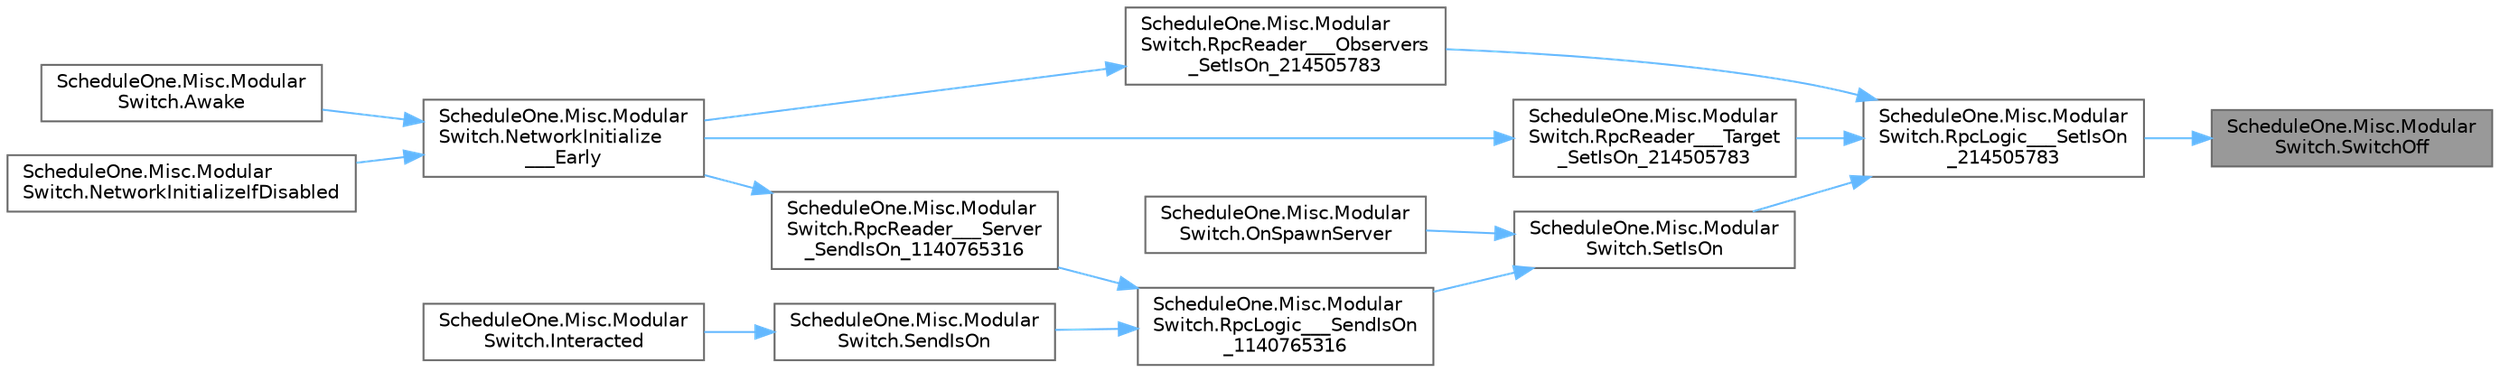 digraph "ScheduleOne.Misc.ModularSwitch.SwitchOff"
{
 // LATEX_PDF_SIZE
  bgcolor="transparent";
  edge [fontname=Helvetica,fontsize=10,labelfontname=Helvetica,labelfontsize=10];
  node [fontname=Helvetica,fontsize=10,shape=box,height=0.2,width=0.4];
  rankdir="RL";
  Node1 [id="Node000001",label="ScheduleOne.Misc.Modular\lSwitch.SwitchOff",height=0.2,width=0.4,color="gray40", fillcolor="grey60", style="filled", fontcolor="black",tooltip=" "];
  Node1 -> Node2 [id="edge1_Node000001_Node000002",dir="back",color="steelblue1",style="solid",tooltip=" "];
  Node2 [id="Node000002",label="ScheduleOne.Misc.Modular\lSwitch.RpcLogic___SetIsOn\l_214505783",height=0.2,width=0.4,color="grey40", fillcolor="white", style="filled",URL="$class_schedule_one_1_1_misc_1_1_modular_switch.html#a59246ff98cb94bdd2d00eb976fddbebf",tooltip=" "];
  Node2 -> Node3 [id="edge2_Node000002_Node000003",dir="back",color="steelblue1",style="solid",tooltip=" "];
  Node3 [id="Node000003",label="ScheduleOne.Misc.Modular\lSwitch.RpcReader___Observers\l_SetIsOn_214505783",height=0.2,width=0.4,color="grey40", fillcolor="white", style="filled",URL="$class_schedule_one_1_1_misc_1_1_modular_switch.html#a5a4415310c9dc226441611ae53022e46",tooltip=" "];
  Node3 -> Node4 [id="edge3_Node000003_Node000004",dir="back",color="steelblue1",style="solid",tooltip=" "];
  Node4 [id="Node000004",label="ScheduleOne.Misc.Modular\lSwitch.NetworkInitialize\l___Early",height=0.2,width=0.4,color="grey40", fillcolor="white", style="filled",URL="$class_schedule_one_1_1_misc_1_1_modular_switch.html#a258dbd375140cbd2c08e2b6aa1e11f32",tooltip=" "];
  Node4 -> Node5 [id="edge4_Node000004_Node000005",dir="back",color="steelblue1",style="solid",tooltip=" "];
  Node5 [id="Node000005",label="ScheduleOne.Misc.Modular\lSwitch.Awake",height=0.2,width=0.4,color="grey40", fillcolor="white", style="filled",URL="$class_schedule_one_1_1_misc_1_1_modular_switch.html#a26e405dcf1f4b53a1d03a3202e9eefa3",tooltip=" "];
  Node4 -> Node6 [id="edge5_Node000004_Node000006",dir="back",color="steelblue1",style="solid",tooltip=" "];
  Node6 [id="Node000006",label="ScheduleOne.Misc.Modular\lSwitch.NetworkInitializeIfDisabled",height=0.2,width=0.4,color="grey40", fillcolor="white", style="filled",URL="$class_schedule_one_1_1_misc_1_1_modular_switch.html#abbce787ab45010b589cb1cea85ce65b4",tooltip=" "];
  Node2 -> Node7 [id="edge6_Node000002_Node000007",dir="back",color="steelblue1",style="solid",tooltip=" "];
  Node7 [id="Node000007",label="ScheduleOne.Misc.Modular\lSwitch.RpcReader___Target\l_SetIsOn_214505783",height=0.2,width=0.4,color="grey40", fillcolor="white", style="filled",URL="$class_schedule_one_1_1_misc_1_1_modular_switch.html#a6bd0b630156804ba014ca7d839a393d1",tooltip=" "];
  Node7 -> Node4 [id="edge7_Node000007_Node000004",dir="back",color="steelblue1",style="solid",tooltip=" "];
  Node2 -> Node8 [id="edge8_Node000002_Node000008",dir="back",color="steelblue1",style="solid",tooltip=" "];
  Node8 [id="Node000008",label="ScheduleOne.Misc.Modular\lSwitch.SetIsOn",height=0.2,width=0.4,color="grey40", fillcolor="white", style="filled",URL="$class_schedule_one_1_1_misc_1_1_modular_switch.html#a70b22942932aabf6d812081c85d5d31d",tooltip=" "];
  Node8 -> Node9 [id="edge9_Node000008_Node000009",dir="back",color="steelblue1",style="solid",tooltip=" "];
  Node9 [id="Node000009",label="ScheduleOne.Misc.Modular\lSwitch.OnSpawnServer",height=0.2,width=0.4,color="grey40", fillcolor="white", style="filled",URL="$class_schedule_one_1_1_misc_1_1_modular_switch.html#af47dff01e2754eba0efa0b18e7a6c64d",tooltip=" "];
  Node8 -> Node10 [id="edge10_Node000008_Node000010",dir="back",color="steelblue1",style="solid",tooltip=" "];
  Node10 [id="Node000010",label="ScheduleOne.Misc.Modular\lSwitch.RpcLogic___SendIsOn\l_1140765316",height=0.2,width=0.4,color="grey40", fillcolor="white", style="filled",URL="$class_schedule_one_1_1_misc_1_1_modular_switch.html#a67d02bbdde3bdc78a5572bae3dc68662",tooltip=" "];
  Node10 -> Node11 [id="edge11_Node000010_Node000011",dir="back",color="steelblue1",style="solid",tooltip=" "];
  Node11 [id="Node000011",label="ScheduleOne.Misc.Modular\lSwitch.RpcReader___Server\l_SendIsOn_1140765316",height=0.2,width=0.4,color="grey40", fillcolor="white", style="filled",URL="$class_schedule_one_1_1_misc_1_1_modular_switch.html#a3ac4afde10bf55d37547a9fd6bcdf219",tooltip=" "];
  Node11 -> Node4 [id="edge12_Node000011_Node000004",dir="back",color="steelblue1",style="solid",tooltip=" "];
  Node10 -> Node12 [id="edge13_Node000010_Node000012",dir="back",color="steelblue1",style="solid",tooltip=" "];
  Node12 [id="Node000012",label="ScheduleOne.Misc.Modular\lSwitch.SendIsOn",height=0.2,width=0.4,color="grey40", fillcolor="white", style="filled",URL="$class_schedule_one_1_1_misc_1_1_modular_switch.html#aedf617d99c313773efe00248992b4532",tooltip=" "];
  Node12 -> Node13 [id="edge14_Node000012_Node000013",dir="back",color="steelblue1",style="solid",tooltip=" "];
  Node13 [id="Node000013",label="ScheduleOne.Misc.Modular\lSwitch.Interacted",height=0.2,width=0.4,color="grey40", fillcolor="white", style="filled",URL="$class_schedule_one_1_1_misc_1_1_modular_switch.html#ac36f64f9e20682cebf5e6ced25bb4537",tooltip=" "];
}
